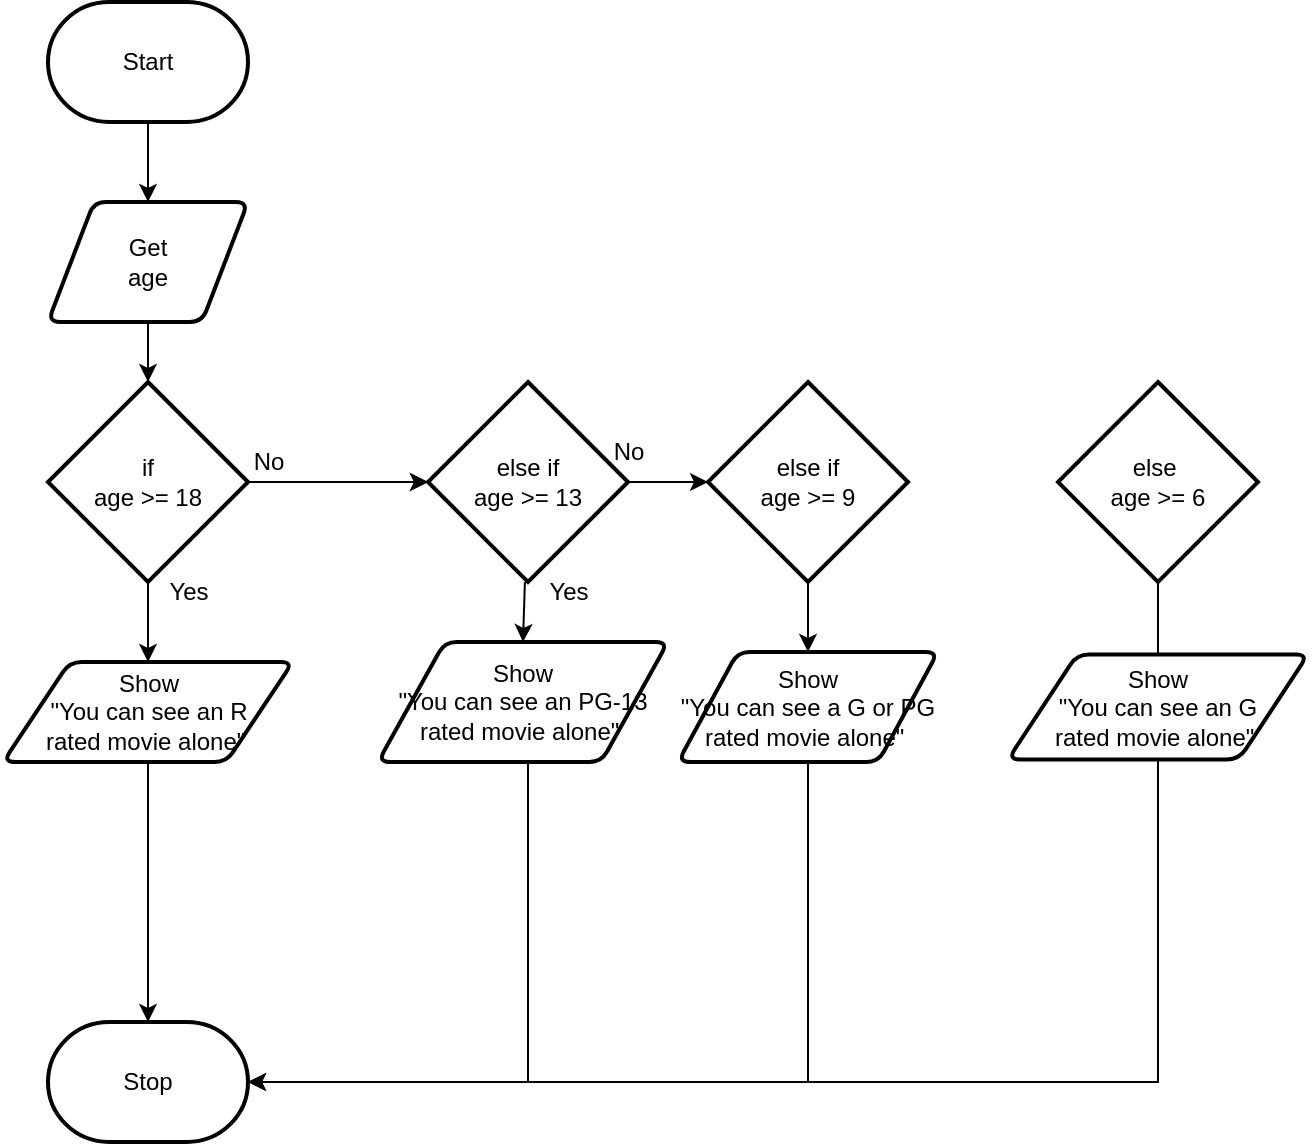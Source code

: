 <mxfile>
    <diagram id="HIP3nbAZw_EuaXWnEj3U" name="Page-1">
        <mxGraphModel dx="1086" dy="692" grid="1" gridSize="10" guides="1" tooltips="1" connect="1" arrows="1" fold="1" page="1" pageScale="1" pageWidth="850" pageHeight="1100" math="0" shadow="0">
            <root>
                <mxCell id="0"/>
                <mxCell id="1" parent="0"/>
                <mxCell id="4" style="edgeStyle=orthogonalEdgeStyle;html=1;rounded=0;startArrow=none;entryX=0.5;entryY=0;entryDx=0;entryDy=0;entryPerimeter=0;" parent="1" source="10" target="3" edge="1">
                    <mxGeometry relative="1" as="geometry"/>
                </mxCell>
                <mxCell id="15" style="edgeStyle=none;html=1;entryX=0.5;entryY=0;entryDx=0;entryDy=0;" parent="1" source="2" target="7" edge="1">
                    <mxGeometry relative="1" as="geometry"/>
                </mxCell>
                <mxCell id="2" value="Start" style="strokeWidth=2;html=1;shape=mxgraph.flowchart.terminator;whiteSpace=wrap;" parent="1" vertex="1">
                    <mxGeometry x="125" y="90" width="100" height="60" as="geometry"/>
                </mxCell>
                <mxCell id="3" value="Stop" style="strokeWidth=2;html=1;shape=mxgraph.flowchart.terminator;whiteSpace=wrap;" parent="1" vertex="1">
                    <mxGeometry x="125" y="600" width="100" height="60" as="geometry"/>
                </mxCell>
                <mxCell id="6" value="" style="edgeStyle=orthogonalEdgeStyle;html=1;rounded=0;endArrow=none;startArrow=none;" parent="1" source="7" target="5" edge="1">
                    <mxGeometry relative="1" as="geometry">
                        <mxPoint x="175" y="150" as="sourcePoint"/>
                        <mxPoint x="175" y="440" as="targetPoint"/>
                    </mxGeometry>
                </mxCell>
                <mxCell id="18" style="edgeStyle=none;html=1;" parent="1" source="5" target="10" edge="1">
                    <mxGeometry relative="1" as="geometry"/>
                </mxCell>
                <mxCell id="19" style="edgeStyle=none;html=1;" parent="1" source="5" target="13" edge="1">
                    <mxGeometry relative="1" as="geometry"/>
                </mxCell>
                <mxCell id="27" value="" style="edgeStyle=elbowEdgeStyle;rounded=0;html=1;" parent="1" source="5" target="13" edge="1">
                    <mxGeometry relative="1" as="geometry"/>
                </mxCell>
                <mxCell id="5" value="if&lt;br&gt;age &amp;gt;= 18" style="strokeWidth=2;html=1;shape=mxgraph.flowchart.decision;whiteSpace=wrap;" parent="1" vertex="1">
                    <mxGeometry x="125" y="280" width="100" height="100" as="geometry"/>
                </mxCell>
                <mxCell id="8" value="" style="edgeStyle=orthogonalEdgeStyle;html=1;rounded=0;endArrow=none;" parent="1" source="2" target="7" edge="1">
                    <mxGeometry relative="1" as="geometry">
                        <mxPoint x="175" y="150" as="sourcePoint"/>
                        <mxPoint x="175" y="260" as="targetPoint"/>
                    </mxGeometry>
                </mxCell>
                <mxCell id="16" style="edgeStyle=none;html=1;" parent="1" source="7" target="5" edge="1">
                    <mxGeometry relative="1" as="geometry"/>
                </mxCell>
                <mxCell id="7" value="Get&lt;br&gt;age" style="shape=parallelogram;html=1;strokeWidth=2;perimeter=parallelogramPerimeter;whiteSpace=wrap;rounded=1;arcSize=12;size=0.23;" parent="1" vertex="1">
                    <mxGeometry x="125" y="190" width="100" height="60" as="geometry"/>
                </mxCell>
                <mxCell id="11" value="" style="edgeStyle=orthogonalEdgeStyle;html=1;rounded=0;startArrow=none;entryX=0.5;entryY=0;entryDx=0;entryDy=0;entryPerimeter=0;endArrow=none;" parent="1" source="5" target="10" edge="1">
                    <mxGeometry relative="1" as="geometry">
                        <mxPoint x="175" y="360" as="sourcePoint"/>
                        <mxPoint x="175" y="480" as="targetPoint"/>
                    </mxGeometry>
                </mxCell>
                <mxCell id="10" value="Show&lt;br&gt;&quot;You can see an R &lt;br&gt;rated movie alone&quot;&amp;nbsp;" style="shape=parallelogram;html=1;strokeWidth=2;perimeter=parallelogramPerimeter;whiteSpace=wrap;rounded=1;arcSize=12;size=0.23;" parent="1" vertex="1">
                    <mxGeometry x="102.5" y="420" width="145" height="50" as="geometry"/>
                </mxCell>
                <mxCell id="26" style="edgeStyle=elbowEdgeStyle;rounded=0;html=1;entryX=1;entryY=0.5;entryDx=0;entryDy=0;entryPerimeter=0;exitX=0.5;exitY=1;exitDx=0;exitDy=0;" parent="1" source="12" target="3" edge="1">
                    <mxGeometry relative="1" as="geometry">
                        <Array as="points">
                            <mxPoint x="365" y="550"/>
                        </Array>
                    </mxGeometry>
                </mxCell>
                <mxCell id="12" value="Show&lt;br&gt;&quot;You can see an PG-13&lt;br&gt;rated movie alone&quot;&amp;nbsp;" style="shape=parallelogram;html=1;strokeWidth=2;perimeter=parallelogramPerimeter;whiteSpace=wrap;rounded=1;arcSize=12;size=0.23;" parent="1" vertex="1">
                    <mxGeometry x="290" y="410" width="145" height="60" as="geometry"/>
                </mxCell>
                <mxCell id="21" style="edgeStyle=none;html=1;entryX=0.5;entryY=0;entryDx=0;entryDy=0;" parent="1" source="13" target="12" edge="1">
                    <mxGeometry relative="1" as="geometry"/>
                </mxCell>
                <mxCell id="33" style="edgeStyle=none;html=1;entryX=0;entryY=0.5;entryDx=0;entryDy=0;entryPerimeter=0;" edge="1" parent="1" source="13" target="32">
                    <mxGeometry relative="1" as="geometry"/>
                </mxCell>
                <mxCell id="13" value="else if&lt;br&gt;age &amp;gt;= 13" style="strokeWidth=2;html=1;shape=mxgraph.flowchart.decision;whiteSpace=wrap;" parent="1" vertex="1">
                    <mxGeometry x="315" y="280" width="100" height="100" as="geometry"/>
                </mxCell>
                <mxCell id="25" style="edgeStyle=elbowEdgeStyle;rounded=0;html=1;exitX=0.5;exitY=1;exitDx=0;exitDy=0;entryX=1;entryY=0.5;entryDx=0;entryDy=0;entryPerimeter=0;" parent="1" target="3" edge="1">
                    <mxGeometry relative="1" as="geometry">
                        <mxPoint x="235" y="620" as="targetPoint"/>
                        <Array as="points">
                            <mxPoint x="680" y="620"/>
                        </Array>
                        <mxPoint x="690" y="360" as="sourcePoint"/>
                    </mxGeometry>
                </mxCell>
                <mxCell id="14" value="Show&lt;br&gt;&quot;You can see an G&lt;br&gt;rated movie alone&quot;&amp;nbsp;" style="shape=parallelogram;html=1;strokeWidth=2;perimeter=parallelogramPerimeter;whiteSpace=wrap;rounded=1;arcSize=12;size=0.23;" parent="1" vertex="1">
                    <mxGeometry x="605" y="416.25" width="150" height="52.5" as="geometry"/>
                </mxCell>
                <mxCell id="28" value="No" style="text;html=1;align=center;verticalAlign=middle;resizable=0;points=[];autosize=1;strokeColor=none;fillColor=none;" parent="1" vertex="1">
                    <mxGeometry x="215" y="305" width="40" height="30" as="geometry"/>
                </mxCell>
                <mxCell id="29" value="No" style="text;html=1;align=center;verticalAlign=middle;resizable=0;points=[];autosize=1;strokeColor=none;fillColor=none;" parent="1" vertex="1">
                    <mxGeometry x="395" y="300" width="40" height="30" as="geometry"/>
                </mxCell>
                <mxCell id="30" value="Yes" style="text;html=1;align=center;verticalAlign=middle;resizable=0;points=[];autosize=1;strokeColor=none;fillColor=none;" parent="1" vertex="1">
                    <mxGeometry x="175" y="370" width="40" height="30" as="geometry"/>
                </mxCell>
                <mxCell id="31" value="Yes" style="text;html=1;align=center;verticalAlign=middle;resizable=0;points=[];autosize=1;strokeColor=none;fillColor=none;" parent="1" vertex="1">
                    <mxGeometry x="365" y="370" width="40" height="30" as="geometry"/>
                </mxCell>
                <mxCell id="35" style="edgeStyle=none;html=1;" edge="1" parent="1" source="32" target="34">
                    <mxGeometry relative="1" as="geometry"/>
                </mxCell>
                <mxCell id="32" value="else if&lt;br&gt;age &amp;gt;= 9" style="strokeWidth=2;html=1;shape=mxgraph.flowchart.decision;whiteSpace=wrap;" vertex="1" parent="1">
                    <mxGeometry x="455" y="280" width="100" height="100" as="geometry"/>
                </mxCell>
                <mxCell id="36" style="edgeStyle=none;html=1;endArrow=none;endFill=0;" edge="1" parent="1" source="34">
                    <mxGeometry relative="1" as="geometry">
                        <mxPoint x="505" y="630" as="targetPoint"/>
                    </mxGeometry>
                </mxCell>
                <mxCell id="34" value="Show&lt;br&gt;&quot;You can see a G or PG&lt;br&gt;rated movie alone&quot;&amp;nbsp;" style="shape=parallelogram;html=1;strokeWidth=2;perimeter=parallelogramPerimeter;whiteSpace=wrap;rounded=1;arcSize=12;size=0.23;" vertex="1" parent="1">
                    <mxGeometry x="440" y="415" width="130" height="55" as="geometry"/>
                </mxCell>
                <mxCell id="38" value="else&amp;nbsp;&lt;br&gt;age &amp;gt;= 6" style="strokeWidth=2;html=1;shape=mxgraph.flowchart.decision;whiteSpace=wrap;" vertex="1" parent="1">
                    <mxGeometry x="630" y="280" width="100" height="100" as="geometry"/>
                </mxCell>
            </root>
        </mxGraphModel>
    </diagram>
</mxfile>